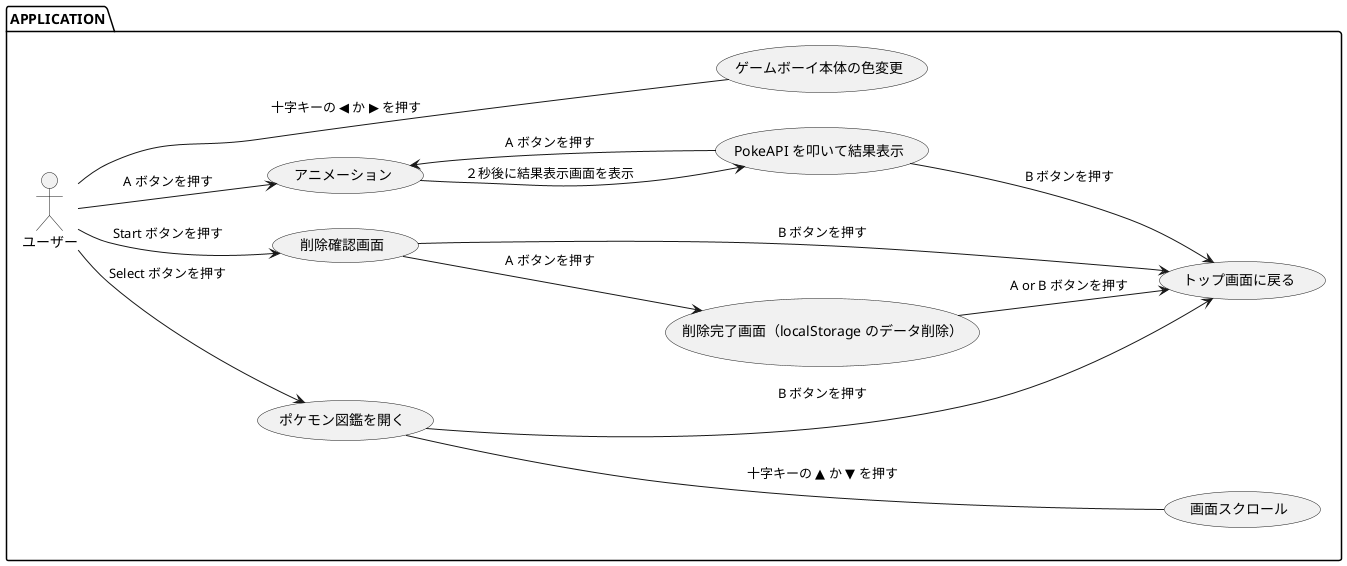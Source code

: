 @startuml useCase
left to right direction

package APPLICATION {
actor ユーザー as user

  usecase "トップ画面に戻る" as backToTop
  usecase "アニメーション" as animation
  usecase "PokeAPI を叩いて結果表示" as result
  usecase "ポケモン図鑑を開く" as pokedex
  usecase "削除確認画面" as confirm
  usecase "削除完了画面（localStorage のデータ削除）" as delete
  usecase "画面スクロール" as scroll
  usecase "ゲームボーイ本体の色変更" as changeColor

  user --> animation: A ボタンを押す
  animation --> result: ２秒後に結果表示画面を表示
  result --> animation: A ボタンを押す
  result --> backToTop: B ボタンを押す

  user --> pokedex: Select ボタンを押す
  pokedex --- scroll : 十字キーの ▲ か ▼ を押す
  pokedex --> backToTop: B ボタンを押す

  user --> confirm: Start ボタンを押す
  confirm --> delete: A ボタンを押す
  confirm --> backToTop: B ボタンを押す
  delete --> backToTop: A or B ボタンを押す

  user --- changeColor: 十字キーの ◀ か ▶ を押す

}
@enduml
